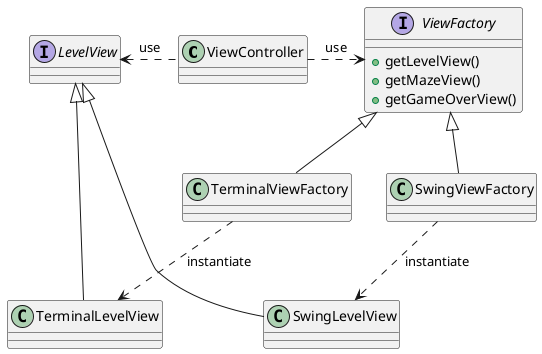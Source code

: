 @startuml

class ViewController {
}


ViewController .left.> LevelView : use
ViewController .right.> ViewFactory : use

interface ViewFactory {
	+getLevelView()
	+getMazeView()
	+getGameOverView()
}
class TerminalViewFactory {
}
ViewFactory <|-- TerminalViewFactory
class SwingViewFactory {
}
ViewFactory <|-- SwingViewFactory


interface LevelView {
}
class TerminalLevelView {
}
LevelView <|-- TerminalLevelView
class SwingLevelView {
}
LevelView <|-- SwingLevelView



TerminalViewFactory..>TerminalLevelView : instantiate

SwingViewFactory..>SwingLevelView : instantiate


@enduml